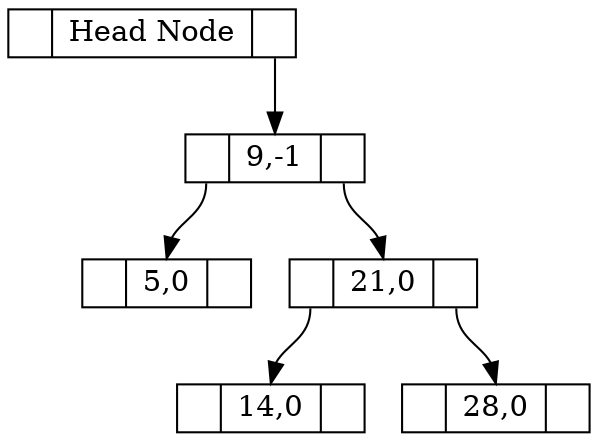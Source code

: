 digraph g { 
	node[shape = record, height = .1];
	node2147483647[label = "<l> | <d> Head Node | <r> "];
	node9[label = "<l> | <d> 9,-1 | <r>"];
	node5[label = "<l> | <d> 5,0 | <r>"];
	node21[label = "<l> | <d> 21,0 | <r>"];
	node14[label = "<l> | <d> 14,0 | <r>"];
	node28[label = "<l> | <d> 28,0 | <r>"];
	"node2147483647":r -> "node9":d;
	"node9":l -> "node5":d;
	"node9":r -> "node21":d;
	"node21":l -> "node14":d;
	"node21":r -> "node28":d;
}